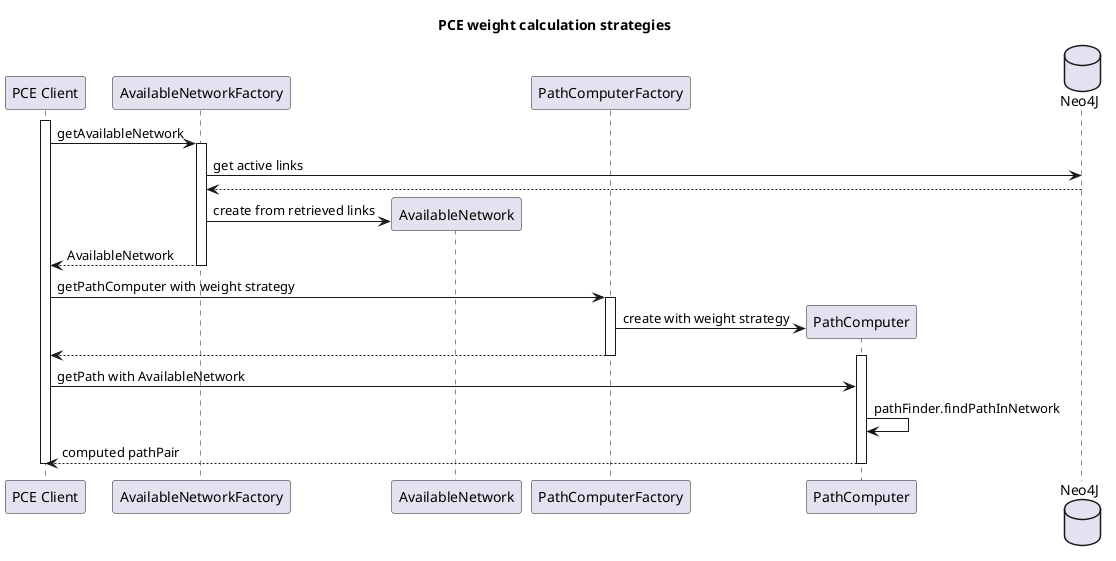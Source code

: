 @startuml
title PCE weight calculation strategies

participant "PCE Client" as Client
participant AvailableNetworkFactory
participant AvailableNetwork
participant PathComputerFactory
participant PathComputer
database "Neo4J" as DB

activate Client

Client -> AvailableNetworkFactory: getAvailableNetwork
activate AvailableNetworkFactory
AvailableNetworkFactory -> DB: get active links
DB --> AvailableNetworkFactory
create AvailableNetwork
AvailableNetworkFactory -> AvailableNetwork: create from retrieved links
AvailableNetworkFactory --> Client: AvailableNetwork
deactivate AvailableNetworkFactory

Client -> PathComputerFactory: getPathComputer with weight strategy
activate PathComputerFactory
create PathComputer
PathComputerFactory -> PathComputer: create with weight strategy
PathComputerFactory --> Client
deactivate PathComputerFactory

activate PathComputer
Client -> PathComputer: getPath with AvailableNetwork
PathComputer -> PathComputer: pathFinder.findPathInNetwork
PathComputer --> Client: computed pathPair
deactivate PathComputer

deactivate Client
@enduml